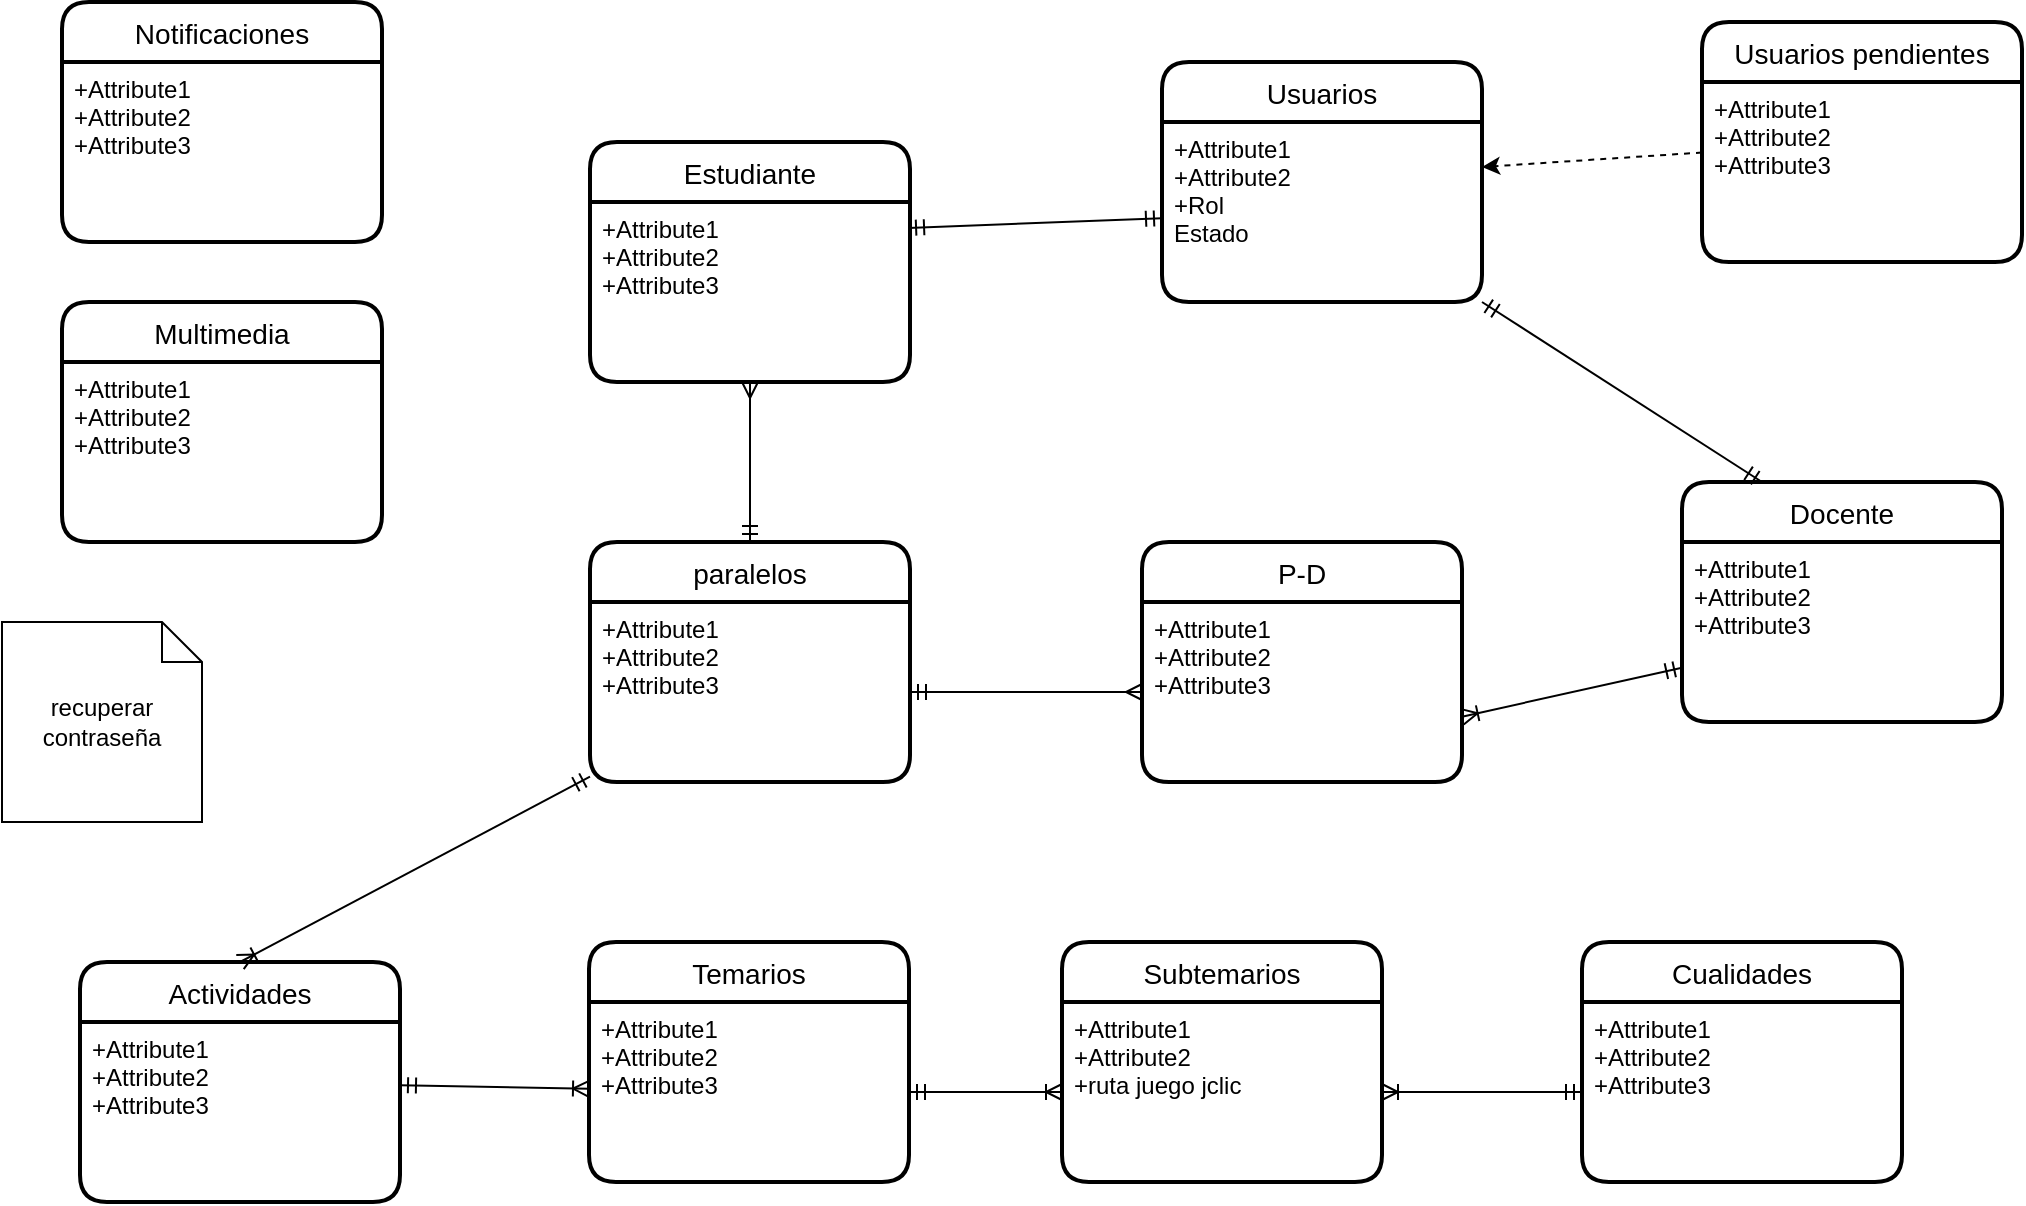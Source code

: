 <mxfile>
    <diagram id="zeATNfWvvoWceAdGnM9t" name="Página-1">
        <mxGraphModel dx="1208" dy="663" grid="1" gridSize="10" guides="1" tooltips="1" connect="1" arrows="1" fold="1" page="1" pageScale="1" pageWidth="827" pageHeight="1169" math="0" shadow="0">
            <root>
                <mxCell id="0"/>
                <mxCell id="1" parent="0"/>
                <mxCell id="9" style="edgeStyle=none;html=1;startArrow=ERmandOne;startFill=0;endArrow=ERoneToMany;endFill=0;" parent="1" source="2" target="5" edge="1">
                    <mxGeometry relative="1" as="geometry"/>
                </mxCell>
                <mxCell id="2" value="Actividades" style="swimlane;childLayout=stackLayout;horizontal=1;startSize=30;horizontalStack=0;rounded=1;fontSize=14;fontStyle=0;strokeWidth=2;resizeParent=0;resizeLast=1;shadow=0;dashed=0;align=center;" parent="1" vertex="1">
                    <mxGeometry x="79" y="510" width="160" height="120" as="geometry"/>
                </mxCell>
                <mxCell id="3" value="+Attribute1&#10;+Attribute2&#10;+Attribute3" style="align=left;strokeColor=none;fillColor=none;spacingLeft=4;fontSize=12;verticalAlign=top;resizable=0;rotatable=0;part=1;" parent="2" vertex="1">
                    <mxGeometry y="30" width="160" height="90" as="geometry"/>
                </mxCell>
                <mxCell id="4" value="Temarios" style="swimlane;childLayout=stackLayout;horizontal=1;startSize=30;horizontalStack=0;rounded=1;fontSize=14;fontStyle=0;strokeWidth=2;resizeParent=0;resizeLast=1;shadow=0;dashed=0;align=center;" parent="1" vertex="1">
                    <mxGeometry x="333.5" y="500" width="160" height="120" as="geometry"/>
                </mxCell>
                <mxCell id="5" value="+Attribute1&#10;+Attribute2&#10;+Attribute3" style="align=left;strokeColor=none;fillColor=none;spacingLeft=4;fontSize=12;verticalAlign=top;resizable=0;rotatable=0;part=1;" parent="4" vertex="1">
                    <mxGeometry y="30" width="160" height="90" as="geometry"/>
                </mxCell>
                <mxCell id="7" value="Subtemarios" style="swimlane;childLayout=stackLayout;horizontal=1;startSize=30;horizontalStack=0;rounded=1;fontSize=14;fontStyle=0;strokeWidth=2;resizeParent=0;resizeLast=1;shadow=0;dashed=0;align=center;" parent="1" vertex="1">
                    <mxGeometry x="570" y="500" width="160" height="120" as="geometry"/>
                </mxCell>
                <mxCell id="8" value="+Attribute1&#10;+Attribute2&#10;+ruta juego jclic" style="align=left;strokeColor=none;fillColor=none;spacingLeft=4;fontSize=12;verticalAlign=top;resizable=0;rotatable=0;part=1;" parent="7" vertex="1">
                    <mxGeometry y="30" width="160" height="90" as="geometry"/>
                </mxCell>
                <mxCell id="11" style="edgeStyle=none;html=1;endArrow=ERoneToMany;endFill=0;startArrow=ERmandOne;startFill=0;" parent="1" source="5" target="8" edge="1">
                    <mxGeometry relative="1" as="geometry"/>
                </mxCell>
                <mxCell id="16" value="Usuarios" style="swimlane;childLayout=stackLayout;horizontal=1;startSize=30;horizontalStack=0;rounded=1;fontSize=14;fontStyle=0;strokeWidth=2;resizeParent=0;resizeLast=1;shadow=0;dashed=0;align=center;" parent="1" vertex="1">
                    <mxGeometry x="620" y="60" width="160" height="120" as="geometry"/>
                </mxCell>
                <mxCell id="39" style="edgeStyle=none;html=1;startArrow=ERmandOne;startFill=0;endArrow=ERoneToMany;endFill=0;" parent="16" source="17" target="16" edge="1">
                    <mxGeometry relative="1" as="geometry"/>
                </mxCell>
                <mxCell id="63" style="edgeStyle=none;html=1;" parent="16" source="17" target="16" edge="1">
                    <mxGeometry relative="1" as="geometry"/>
                </mxCell>
                <mxCell id="17" value="+Attribute1&#10;+Attribute2&#10;+Rol&#10;Estado&#10;" style="align=left;strokeColor=none;fillColor=none;spacingLeft=4;fontSize=12;verticalAlign=top;resizable=0;rotatable=0;part=1;" parent="16" vertex="1">
                    <mxGeometry y="30" width="160" height="90" as="geometry"/>
                </mxCell>
                <mxCell id="18" value="paralelos" style="swimlane;childLayout=stackLayout;horizontal=1;startSize=30;horizontalStack=0;rounded=1;fontSize=14;fontStyle=0;strokeWidth=2;resizeParent=0;resizeLast=1;shadow=0;dashed=0;align=center;" parent="1" vertex="1">
                    <mxGeometry x="334" y="300" width="160" height="120" as="geometry"/>
                </mxCell>
                <mxCell id="19" value="+Attribute1&#10;+Attribute2&#10;+Attribute3" style="align=left;strokeColor=none;fillColor=none;spacingLeft=4;fontSize=12;verticalAlign=top;resizable=0;rotatable=0;part=1;" parent="18" vertex="1">
                    <mxGeometry y="30" width="160" height="90" as="geometry"/>
                </mxCell>
                <mxCell id="23" value="Cualidades" style="swimlane;childLayout=stackLayout;horizontal=1;startSize=30;horizontalStack=0;rounded=1;fontSize=14;fontStyle=0;strokeWidth=2;resizeParent=0;resizeLast=1;shadow=0;dashed=0;align=center;" parent="1" vertex="1">
                    <mxGeometry x="830" y="500" width="160" height="120" as="geometry"/>
                </mxCell>
                <mxCell id="24" value="+Attribute1&#10;+Attribute2&#10;+Attribute3" style="align=left;strokeColor=none;fillColor=none;spacingLeft=4;fontSize=12;verticalAlign=top;resizable=0;rotatable=0;part=1;" parent="23" vertex="1">
                    <mxGeometry y="30" width="160" height="90" as="geometry"/>
                </mxCell>
                <mxCell id="25" style="edgeStyle=none;html=1;startArrow=ERmandOne;startFill=0;endArrow=ERoneToMany;endFill=0;" parent="1" source="24" target="8" edge="1">
                    <mxGeometry relative="1" as="geometry"/>
                </mxCell>
                <mxCell id="27" style="edgeStyle=none;html=1;entryX=0.5;entryY=0;entryDx=0;entryDy=0;startArrow=ERmandOne;startFill=0;endArrow=ERoneToMany;endFill=0;" parent="1" source="19" target="2" edge="1">
                    <mxGeometry relative="1" as="geometry"/>
                </mxCell>
                <mxCell id="30" value="Estudiante" style="swimlane;childLayout=stackLayout;horizontal=1;startSize=30;horizontalStack=0;rounded=1;fontSize=14;fontStyle=0;strokeWidth=2;resizeParent=0;resizeLast=1;shadow=0;dashed=0;align=center;" parent="1" vertex="1">
                    <mxGeometry x="334" y="100" width="160" height="120" as="geometry"/>
                </mxCell>
                <mxCell id="31" value="+Attribute1&#10;+Attribute2&#10;+Attribute3" style="align=left;strokeColor=none;fillColor=none;spacingLeft=4;fontSize=12;verticalAlign=top;resizable=0;rotatable=0;part=1;" parent="30" vertex="1">
                    <mxGeometry y="30" width="160" height="90" as="geometry"/>
                </mxCell>
                <mxCell id="h63F4wivJAtsvzOwPkx8-64" style="edgeStyle=orthogonalEdgeStyle;rounded=0;orthogonalLoop=1;jettySize=auto;html=1;entryX=1.007;entryY=0.339;entryDx=0;entryDy=0;entryPerimeter=0;startArrow=ERmandOne;startFill=0;endArrow=ERmany;endFill=0;" parent="1" target="h63F4wivJAtsvzOwPkx8-60" edge="1">
                    <mxGeometry relative="1" as="geometry"/>
                </mxCell>
                <mxCell id="32" value="Docente" style="swimlane;childLayout=stackLayout;horizontal=1;startSize=30;horizontalStack=0;rounded=1;fontSize=14;fontStyle=0;strokeWidth=2;resizeParent=0;resizeLast=1;shadow=0;dashed=0;align=center;" parent="1" vertex="1">
                    <mxGeometry x="880" y="270" width="160" height="120" as="geometry"/>
                </mxCell>
                <mxCell id="41" style="edgeStyle=none;html=1;entryX=0.644;entryY=0.242;entryDx=0;entryDy=0;entryPerimeter=0;startArrow=ERmandOne;startFill=0;endArrow=ERoneToMany;endFill=0;" parent="32" source="33" target="32" edge="1">
                    <mxGeometry relative="1" as="geometry"/>
                </mxCell>
                <mxCell id="33" value="+Attribute1&#10;+Attribute2&#10;+Attribute3" style="align=left;strokeColor=none;fillColor=none;spacingLeft=4;fontSize=12;verticalAlign=top;resizable=0;rotatable=0;part=1;" parent="32" vertex="1">
                    <mxGeometry y="30" width="160" height="90" as="geometry"/>
                </mxCell>
                <mxCell id="37" style="edgeStyle=none;html=1;entryX=0.994;entryY=0.144;entryDx=0;entryDy=0;entryPerimeter=0;startArrow=ERmandOne;startFill=0;endArrow=ERmandOne;endFill=0;" parent="1" source="17" target="31" edge="1">
                    <mxGeometry relative="1" as="geometry"/>
                </mxCell>
                <mxCell id="38" style="edgeStyle=none;html=1;entryX=0.394;entryY=0;entryDx=0;entryDy=0;entryPerimeter=0;startArrow=ERmandOne;startFill=0;endArrow=ERoneToMany;endFill=0;" parent="1" source="17" edge="1">
                    <mxGeometry relative="1" as="geometry"/>
                </mxCell>
                <mxCell id="56" value="Notificaciones" style="swimlane;childLayout=stackLayout;horizontal=1;startSize=30;horizontalStack=0;rounded=1;fontSize=14;fontStyle=0;strokeWidth=2;resizeParent=0;resizeLast=1;shadow=0;dashed=0;align=center;" parent="1" vertex="1">
                    <mxGeometry x="70" y="30" width="160" height="120" as="geometry"/>
                </mxCell>
                <mxCell id="58" style="edgeStyle=none;html=1;startArrow=ERmandOne;startFill=0;endArrow=ERoneToMany;endFill=0;" parent="56" source="57" target="56" edge="1">
                    <mxGeometry relative="1" as="geometry"/>
                </mxCell>
                <mxCell id="57" value="+Attribute1&#10;+Attribute2&#10;+Attribute3" style="align=left;strokeColor=none;fillColor=none;spacingLeft=4;fontSize=12;verticalAlign=top;resizable=0;rotatable=0;part=1;" parent="56" vertex="1">
                    <mxGeometry y="30" width="160" height="90" as="geometry"/>
                </mxCell>
                <mxCell id="59" value="recuperar contraseña" style="shape=note;size=20;whiteSpace=wrap;html=1;" parent="1" vertex="1">
                    <mxGeometry x="40" y="340" width="100" height="100" as="geometry"/>
                </mxCell>
                <mxCell id="h63F4wivJAtsvzOwPkx8-59" value="P-D" style="swimlane;childLayout=stackLayout;horizontal=1;startSize=30;horizontalStack=0;rounded=1;fontSize=14;fontStyle=0;strokeWidth=2;resizeParent=0;resizeLast=1;shadow=0;dashed=0;align=center;" parent="1" vertex="1">
                    <mxGeometry x="610" y="300" width="160" height="120" as="geometry"/>
                </mxCell>
                <mxCell id="h63F4wivJAtsvzOwPkx8-60" value="+Attribute1&#10;+Attribute2&#10;+Attribute3" style="align=left;strokeColor=none;fillColor=none;spacingLeft=4;fontSize=12;verticalAlign=top;resizable=0;rotatable=0;part=1;" parent="h63F4wivJAtsvzOwPkx8-59" vertex="1">
                    <mxGeometry y="30" width="160" height="90" as="geometry"/>
                </mxCell>
                <mxCell id="h63F4wivJAtsvzOwPkx8-62" style="edgeStyle=orthogonalEdgeStyle;rounded=0;orthogonalLoop=1;jettySize=auto;html=1;startArrow=ERmandOne;startFill=0;endArrow=ERmany;endFill=0;" parent="1" source="19" target="h63F4wivJAtsvzOwPkx8-60" edge="1">
                    <mxGeometry relative="1" as="geometry"/>
                </mxCell>
                <mxCell id="62" style="edgeStyle=none;html=1;entryX=1;entryY=0.25;entryDx=0;entryDy=0;dashed=1;" parent="1" source="60" target="17" edge="1">
                    <mxGeometry relative="1" as="geometry"/>
                </mxCell>
                <mxCell id="60" value="Usuarios pendientes" style="swimlane;childLayout=stackLayout;horizontal=1;startSize=30;horizontalStack=0;rounded=1;fontSize=14;fontStyle=0;strokeWidth=2;resizeParent=0;resizeLast=1;shadow=0;dashed=0;align=center;" parent="1" vertex="1">
                    <mxGeometry x="890" y="40" width="160" height="120" as="geometry"/>
                </mxCell>
                <mxCell id="61" value="+Attribute1&#10;+Attribute2&#10;+Attribute3" style="align=left;strokeColor=none;fillColor=none;spacingLeft=4;fontSize=12;verticalAlign=top;resizable=0;rotatable=0;part=1;" parent="60" vertex="1">
                    <mxGeometry y="30" width="160" height="90" as="geometry"/>
                </mxCell>
                <mxCell id="72" style="edgeStyle=none;html=1;exitX=1;exitY=1;exitDx=0;exitDy=0;entryX=0.25;entryY=0;entryDx=0;entryDy=0;startArrow=ERmandOne;startFill=0;endArrow=ERmandOne;endFill=0;" parent="1" source="17" target="32" edge="1">
                    <mxGeometry relative="1" as="geometry"/>
                </mxCell>
                <mxCell id="73" style="edgeStyle=none;html=1;entryX=1;entryY=0.637;entryDx=0;entryDy=0;entryPerimeter=0;startArrow=ERmandOne;startFill=0;endArrow=ERoneToMany;endFill=0;" parent="1" source="33" target="h63F4wivJAtsvzOwPkx8-60" edge="1">
                    <mxGeometry relative="1" as="geometry"/>
                </mxCell>
                <mxCell id="74" style="edgeStyle=none;html=1;entryX=0.5;entryY=0;entryDx=0;entryDy=0;startArrow=ERmany;startFill=0;endArrow=ERmandOne;endFill=0;" parent="1" source="31" target="18" edge="1">
                    <mxGeometry relative="1" as="geometry"/>
                </mxCell>
                <mxCell id="75" value="Multimedia" style="swimlane;childLayout=stackLayout;horizontal=1;startSize=30;horizontalStack=0;rounded=1;fontSize=14;fontStyle=0;strokeWidth=2;resizeParent=0;resizeLast=1;shadow=0;dashed=0;align=center;" parent="1" vertex="1">
                    <mxGeometry x="70" y="180" width="160" height="120" as="geometry"/>
                </mxCell>
                <mxCell id="76" value="+Attribute1&#10;+Attribute2&#10;+Attribute3" style="align=left;strokeColor=none;fillColor=none;spacingLeft=4;fontSize=12;verticalAlign=top;resizable=0;rotatable=0;part=1;" parent="75" vertex="1">
                    <mxGeometry y="30" width="160" height="90" as="geometry"/>
                </mxCell>
            </root>
        </mxGraphModel>
    </diagram>
</mxfile>
